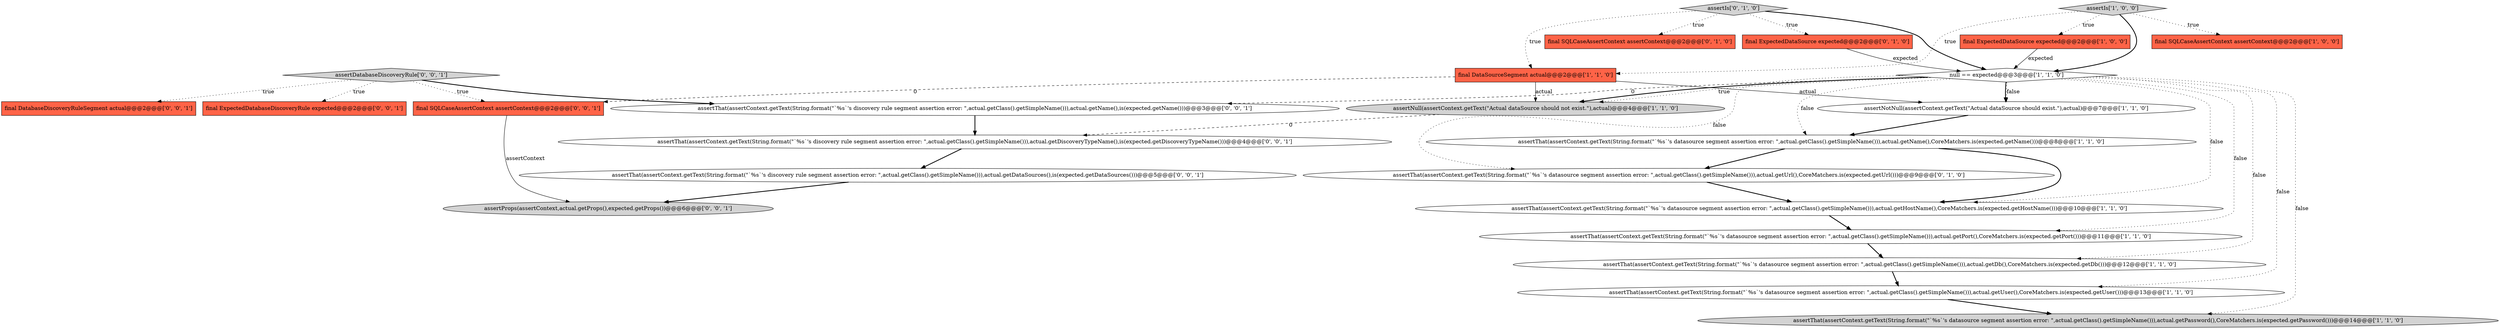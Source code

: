 digraph {
12 [style = filled, label = "assertThat(assertContext.getText(String.format(\"`%s`'s datasource segment assertion error: \",actual.getClass().getSimpleName())),actual.getUser(),CoreMatchers.is(expected.getUser()))@@@13@@@['1', '1', '0']", fillcolor = white, shape = ellipse image = "AAA0AAABBB1BBB"];
24 [style = filled, label = "final SQLCaseAssertContext assertContext@@@2@@@['0', '0', '1']", fillcolor = tomato, shape = box image = "AAA0AAABBB3BBB"];
23 [style = filled, label = "assertProps(assertContext,actual.getProps(),expected.getProps())@@@6@@@['0', '0', '1']", fillcolor = lightgray, shape = ellipse image = "AAA0AAABBB3BBB"];
16 [style = filled, label = "final SQLCaseAssertContext assertContext@@@2@@@['0', '1', '0']", fillcolor = tomato, shape = box image = "AAA0AAABBB2BBB"];
18 [style = filled, label = "assertThat(assertContext.getText(String.format(\"`%s`'s discovery rule segment assertion error: \",actual.getClass().getSimpleName())),actual.getDataSources(),is(expected.getDataSources()))@@@5@@@['0', '0', '1']", fillcolor = white, shape = ellipse image = "AAA0AAABBB3BBB"];
14 [style = filled, label = "final ExpectedDataSource expected@@@2@@@['0', '1', '0']", fillcolor = tomato, shape = box image = "AAA0AAABBB2BBB"];
11 [style = filled, label = "assertThat(assertContext.getText(String.format(\"`%s`'s datasource segment assertion error: \",actual.getClass().getSimpleName())),actual.getPassword(),CoreMatchers.is(expected.getPassword()))@@@14@@@['1', '1', '0']", fillcolor = lightgray, shape = ellipse image = "AAA0AAABBB1BBB"];
17 [style = filled, label = "final DatabaseDiscoveryRuleSegment actual@@@2@@@['0', '0', '1']", fillcolor = tomato, shape = box image = "AAA0AAABBB3BBB"];
4 [style = filled, label = "assertThat(assertContext.getText(String.format(\"`%s`'s datasource segment assertion error: \",actual.getClass().getSimpleName())),actual.getHostName(),CoreMatchers.is(expected.getHostName()))@@@10@@@['1', '1', '0']", fillcolor = white, shape = ellipse image = "AAA0AAABBB1BBB"];
22 [style = filled, label = "final ExpectedDatabaseDiscoveryRule expected@@@2@@@['0', '0', '1']", fillcolor = tomato, shape = box image = "AAA0AAABBB3BBB"];
0 [style = filled, label = "assertIs['1', '0', '0']", fillcolor = lightgray, shape = diamond image = "AAA0AAABBB1BBB"];
7 [style = filled, label = "assertThat(assertContext.getText(String.format(\"`%s`'s datasource segment assertion error: \",actual.getClass().getSimpleName())),actual.getName(),CoreMatchers.is(expected.getName()))@@@8@@@['1', '1', '0']", fillcolor = white, shape = ellipse image = "AAA0AAABBB1BBB"];
2 [style = filled, label = "final ExpectedDataSource expected@@@2@@@['1', '0', '0']", fillcolor = tomato, shape = box image = "AAA0AAABBB1BBB"];
9 [style = filled, label = "final DataSourceSegment actual@@@2@@@['1', '1', '0']", fillcolor = tomato, shape = box image = "AAA0AAABBB1BBB"];
10 [style = filled, label = "assertNull(assertContext.getText(\"Actual dataSource should not exist.\"),actual)@@@4@@@['1', '1', '0']", fillcolor = lightgray, shape = ellipse image = "AAA0AAABBB1BBB"];
5 [style = filled, label = "assertThat(assertContext.getText(String.format(\"`%s`'s datasource segment assertion error: \",actual.getClass().getSimpleName())),actual.getPort(),CoreMatchers.is(expected.getPort()))@@@11@@@['1', '1', '0']", fillcolor = white, shape = ellipse image = "AAA0AAABBB1BBB"];
1 [style = filled, label = "assertNotNull(assertContext.getText(\"Actual dataSource should exist.\"),actual)@@@7@@@['1', '1', '0']", fillcolor = white, shape = ellipse image = "AAA0AAABBB1BBB"];
6 [style = filled, label = "null == expected@@@3@@@['1', '1', '0']", fillcolor = white, shape = diamond image = "AAA0AAABBB1BBB"];
19 [style = filled, label = "assertDatabaseDiscoveryRule['0', '0', '1']", fillcolor = lightgray, shape = diamond image = "AAA0AAABBB3BBB"];
21 [style = filled, label = "assertThat(assertContext.getText(String.format(\"`%s`'s discovery rule segment assertion error: \",actual.getClass().getSimpleName())),actual.getName(),is(expected.getName()))@@@3@@@['0', '0', '1']", fillcolor = white, shape = ellipse image = "AAA0AAABBB3BBB"];
13 [style = filled, label = "assertThat(assertContext.getText(String.format(\"`%s`'s datasource segment assertion error: \",actual.getClass().getSimpleName())),actual.getUrl(),CoreMatchers.is(expected.getUrl()))@@@9@@@['0', '1', '0']", fillcolor = white, shape = ellipse image = "AAA1AAABBB2BBB"];
3 [style = filled, label = "final SQLCaseAssertContext assertContext@@@2@@@['1', '0', '0']", fillcolor = tomato, shape = box image = "AAA0AAABBB1BBB"];
8 [style = filled, label = "assertThat(assertContext.getText(String.format(\"`%s`'s datasource segment assertion error: \",actual.getClass().getSimpleName())),actual.getDb(),CoreMatchers.is(expected.getDb()))@@@12@@@['1', '1', '0']", fillcolor = white, shape = ellipse image = "AAA0AAABBB1BBB"];
15 [style = filled, label = "assertIs['0', '1', '0']", fillcolor = lightgray, shape = diamond image = "AAA0AAABBB2BBB"];
20 [style = filled, label = "assertThat(assertContext.getText(String.format(\"`%s`'s discovery rule segment assertion error: \",actual.getClass().getSimpleName())),actual.getDiscoveryTypeName(),is(expected.getDiscoveryTypeName()))@@@4@@@['0', '0', '1']", fillcolor = white, shape = ellipse image = "AAA0AAABBB3BBB"];
0->2 [style = dotted, label="true"];
0->6 [style = bold, label=""];
6->1 [style = dotted, label="false"];
5->8 [style = bold, label=""];
13->4 [style = bold, label=""];
9->10 [style = solid, label="actual"];
8->12 [style = bold, label=""];
14->6 [style = solid, label="expected"];
19->24 [style = dotted, label="true"];
20->18 [style = bold, label=""];
6->11 [style = dotted, label="false"];
4->5 [style = bold, label=""];
0->3 [style = dotted, label="true"];
2->6 [style = solid, label="expected"];
18->23 [style = bold, label=""];
6->7 [style = dotted, label="false"];
15->6 [style = bold, label=""];
9->1 [style = solid, label="actual"];
6->10 [style = bold, label=""];
7->13 [style = bold, label=""];
19->21 [style = bold, label=""];
6->4 [style = dotted, label="false"];
0->9 [style = dotted, label="true"];
6->10 [style = dotted, label="true"];
6->5 [style = dotted, label="false"];
21->20 [style = bold, label=""];
7->4 [style = bold, label=""];
19->22 [style = dotted, label="true"];
6->13 [style = dotted, label="false"];
6->21 [style = dashed, label="0"];
15->16 [style = dotted, label="true"];
6->12 [style = dotted, label="false"];
24->23 [style = solid, label="assertContext"];
15->9 [style = dotted, label="true"];
19->17 [style = dotted, label="true"];
12->11 [style = bold, label=""];
1->7 [style = bold, label=""];
15->14 [style = dotted, label="true"];
6->1 [style = bold, label=""];
9->24 [style = dashed, label="0"];
10->20 [style = dashed, label="0"];
6->8 [style = dotted, label="false"];
}
